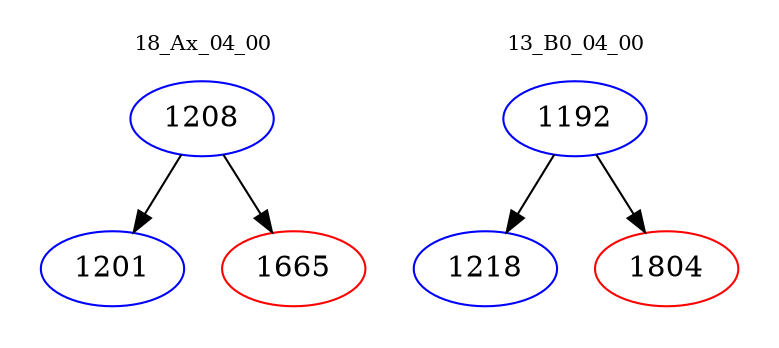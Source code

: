 digraph{
subgraph cluster_0 {
color = white
label = "18_Ax_04_00";
fontsize=10;
T0_1208 [label="1208", color="blue"]
T0_1208 -> T0_1201 [color="black"]
T0_1201 [label="1201", color="blue"]
T0_1208 -> T0_1665 [color="black"]
T0_1665 [label="1665", color="red"]
}
subgraph cluster_1 {
color = white
label = "13_B0_04_00";
fontsize=10;
T1_1192 [label="1192", color="blue"]
T1_1192 -> T1_1218 [color="black"]
T1_1218 [label="1218", color="blue"]
T1_1192 -> T1_1804 [color="black"]
T1_1804 [label="1804", color="red"]
}
}
